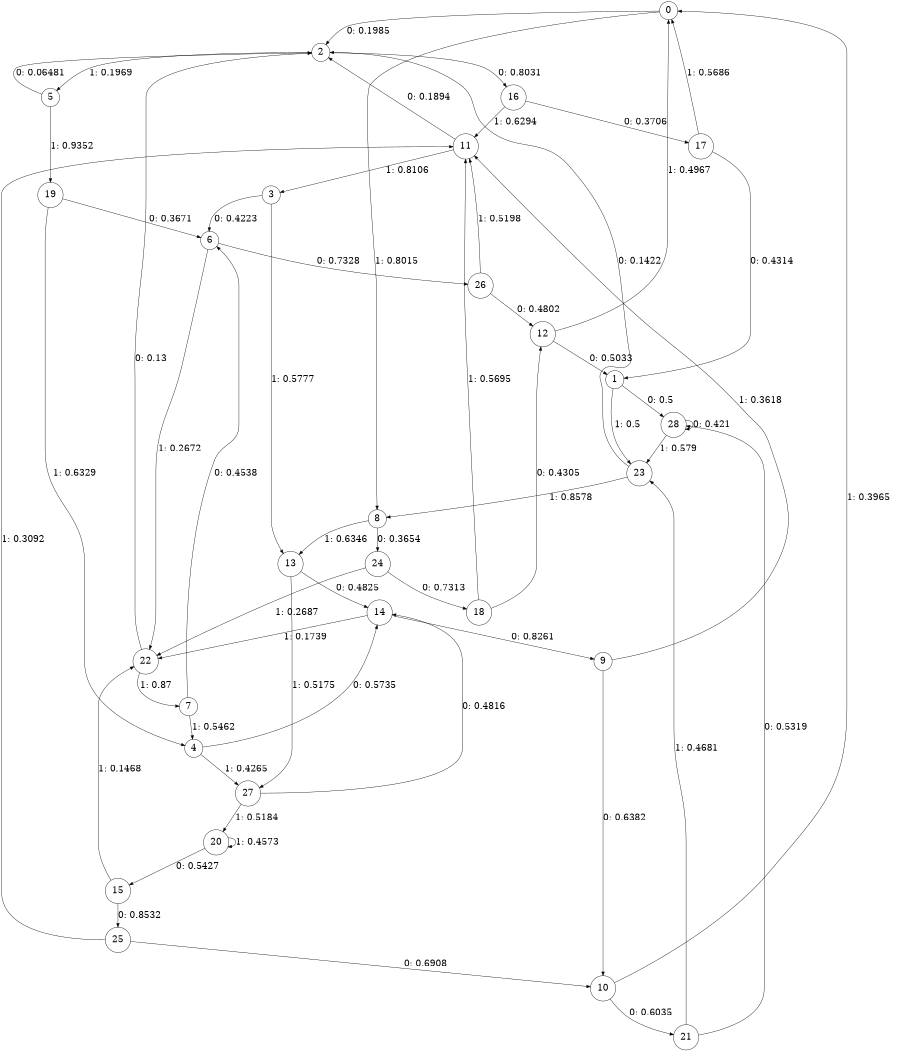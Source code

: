 digraph "ch2faceL7" {
size = "6,8.5";
ratio = "fill";
node [shape = circle];
node [fontsize = 24];
edge [fontsize = 24];
0 -> 2 [label = "0: 0.1985   "];
0 -> 8 [label = "1: 0.8015   "];
1 -> 28 [label = "0: 0.5      "];
1 -> 23 [label = "1: 0.5      "];
2 -> 16 [label = "0: 0.8031   "];
2 -> 5 [label = "1: 0.1969   "];
3 -> 6 [label = "0: 0.4223   "];
3 -> 13 [label = "1: 0.5777   "];
4 -> 14 [label = "0: 0.5735   "];
4 -> 27 [label = "1: 0.4265   "];
5 -> 2 [label = "0: 0.06481  "];
5 -> 19 [label = "1: 0.9352   "];
6 -> 26 [label = "0: 0.7328   "];
6 -> 22 [label = "1: 0.2672   "];
7 -> 6 [label = "0: 0.4538   "];
7 -> 4 [label = "1: 0.5462   "];
8 -> 24 [label = "0: 0.3654   "];
8 -> 13 [label = "1: 0.6346   "];
9 -> 10 [label = "0: 0.6382   "];
9 -> 11 [label = "1: 0.3618   "];
10 -> 21 [label = "0: 0.6035   "];
10 -> 0 [label = "1: 0.3965   "];
11 -> 2 [label = "0: 0.1894   "];
11 -> 3 [label = "1: 0.8106   "];
12 -> 1 [label = "0: 0.5033   "];
12 -> 0 [label = "1: 0.4967   "];
13 -> 14 [label = "0: 0.4825   "];
13 -> 27 [label = "1: 0.5175   "];
14 -> 9 [label = "0: 0.8261   "];
14 -> 22 [label = "1: 0.1739   "];
15 -> 25 [label = "0: 0.8532   "];
15 -> 22 [label = "1: 0.1468   "];
16 -> 17 [label = "0: 0.3706   "];
16 -> 11 [label = "1: 0.6294   "];
17 -> 1 [label = "0: 0.4314   "];
17 -> 0 [label = "1: 0.5686   "];
18 -> 12 [label = "0: 0.4305   "];
18 -> 11 [label = "1: 0.5695   "];
19 -> 6 [label = "0: 0.3671   "];
19 -> 4 [label = "1: 0.6329   "];
20 -> 15 [label = "0: 0.5427   "];
20 -> 20 [label = "1: 0.4573   "];
21 -> 28 [label = "0: 0.5319   "];
21 -> 23 [label = "1: 0.4681   "];
22 -> 2 [label = "0: 0.13     "];
22 -> 7 [label = "1: 0.87     "];
23 -> 2 [label = "0: 0.1422   "];
23 -> 8 [label = "1: 0.8578   "];
24 -> 18 [label = "0: 0.7313   "];
24 -> 22 [label = "1: 0.2687   "];
25 -> 10 [label = "0: 0.6908   "];
25 -> 11 [label = "1: 0.3092   "];
26 -> 12 [label = "0: 0.4802   "];
26 -> 11 [label = "1: 0.5198   "];
27 -> 14 [label = "0: 0.4816   "];
27 -> 20 [label = "1: 0.5184   "];
28 -> 28 [label = "0: 0.421    "];
28 -> 23 [label = "1: 0.579    "];
}